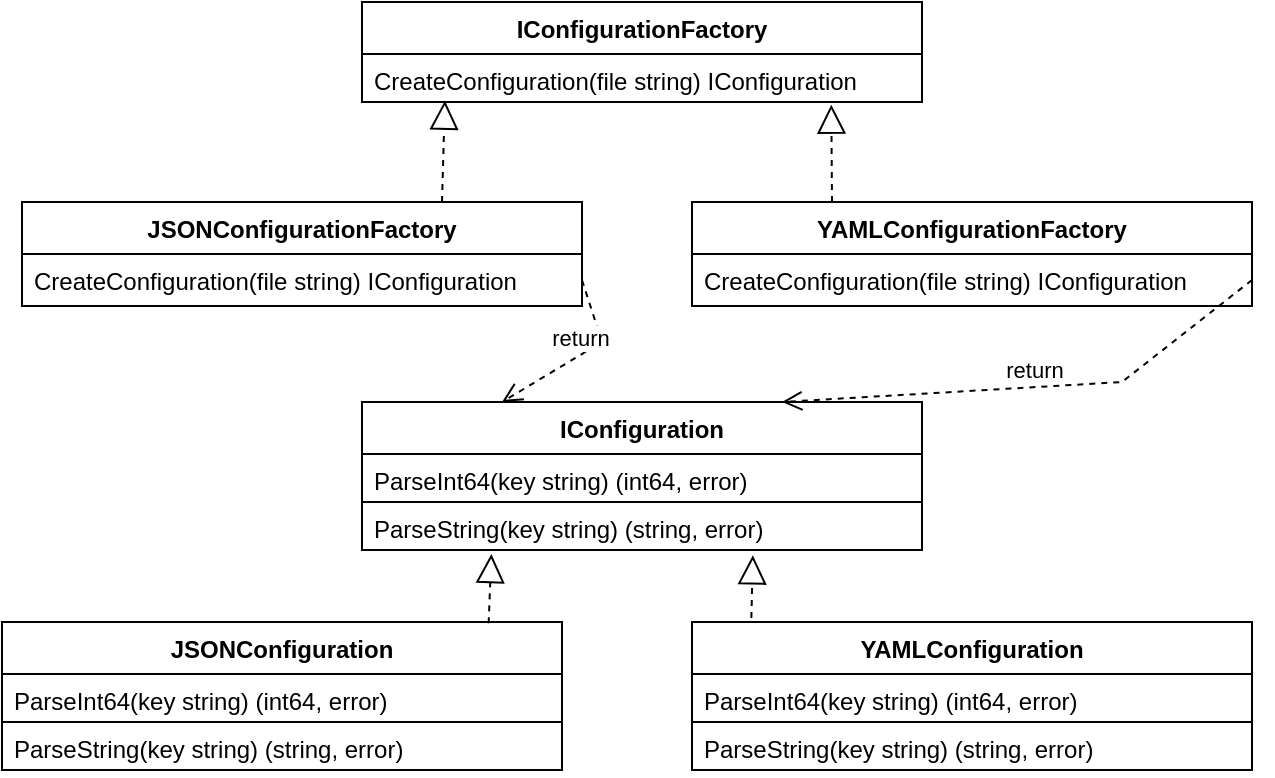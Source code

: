 <mxfile version="15.7.4" type="github">
  <diagram id="J2O5ZEXYM4YvRFc9rXe_" name="Page-1">
    <mxGraphModel dx="1022" dy="446" grid="1" gridSize="10" guides="1" tooltips="1" connect="1" arrows="1" fold="1" page="1" pageScale="1" pageWidth="850" pageHeight="1100" math="0" shadow="0">
      <root>
        <mxCell id="0" />
        <mxCell id="1" parent="0" />
        <mxCell id="z4BTwFoShdWc26169NQZ-2" value="IConfigurationFactory" style="swimlane;fontStyle=1;childLayout=stackLayout;horizontal=1;startSize=26;fillColor=none;horizontalStack=0;resizeParent=1;resizeParentMax=0;resizeLast=0;collapsible=1;marginBottom=0;" vertex="1" parent="1">
          <mxGeometry x="240" y="50" width="280" height="50" as="geometry" />
        </mxCell>
        <mxCell id="z4BTwFoShdWc26169NQZ-3" value="CreateConfiguration(file string) IConfiguration" style="text;strokeColor=none;fillColor=none;align=left;verticalAlign=top;spacingLeft=4;spacingRight=4;overflow=hidden;rotatable=0;points=[[0,0.5],[1,0.5]];portConstraint=eastwest;" vertex="1" parent="z4BTwFoShdWc26169NQZ-2">
          <mxGeometry y="26" width="280" height="24" as="geometry" />
        </mxCell>
        <mxCell id="z4BTwFoShdWc26169NQZ-10" value="JSONConfigurationFactory" style="swimlane;fontStyle=1;childLayout=stackLayout;horizontal=1;startSize=26;fillColor=none;horizontalStack=0;resizeParent=1;resizeParentMax=0;resizeLast=0;collapsible=1;marginBottom=0;" vertex="1" parent="1">
          <mxGeometry x="70" y="150" width="280" height="52" as="geometry" />
        </mxCell>
        <mxCell id="z4BTwFoShdWc26169NQZ-11" value="CreateConfiguration(file string) IConfiguration" style="text;strokeColor=none;fillColor=none;align=left;verticalAlign=top;spacingLeft=4;spacingRight=4;overflow=hidden;rotatable=0;points=[[0,0.5],[1,0.5]];portConstraint=eastwest;" vertex="1" parent="z4BTwFoShdWc26169NQZ-10">
          <mxGeometry y="26" width="280" height="26" as="geometry" />
        </mxCell>
        <mxCell id="z4BTwFoShdWc26169NQZ-14" value="YAMLConfigurationFactory" style="swimlane;fontStyle=1;childLayout=stackLayout;horizontal=1;startSize=26;fillColor=none;horizontalStack=0;resizeParent=1;resizeParentMax=0;resizeLast=0;collapsible=1;marginBottom=0;" vertex="1" parent="1">
          <mxGeometry x="405" y="150" width="280" height="52" as="geometry" />
        </mxCell>
        <mxCell id="z4BTwFoShdWc26169NQZ-15" value="CreateConfiguration(file string) IConfiguration" style="text;strokeColor=none;fillColor=none;align=left;verticalAlign=top;spacingLeft=4;spacingRight=4;overflow=hidden;rotatable=0;points=[[0,0.5],[1,0.5]];portConstraint=eastwest;" vertex="1" parent="z4BTwFoShdWc26169NQZ-14">
          <mxGeometry y="26" width="280" height="26" as="geometry" />
        </mxCell>
        <mxCell id="z4BTwFoShdWc26169NQZ-16" value="" style="endArrow=block;dashed=1;endFill=0;endSize=12;html=1;rounded=0;exitX=0.75;exitY=0;exitDx=0;exitDy=0;entryX=0.148;entryY=0.972;entryDx=0;entryDy=0;entryPerimeter=0;" edge="1" parent="1" source="z4BTwFoShdWc26169NQZ-10" target="z4BTwFoShdWc26169NQZ-3">
          <mxGeometry width="160" relative="1" as="geometry">
            <mxPoint x="300" y="240" as="sourcePoint" />
            <mxPoint x="460" y="240" as="targetPoint" />
          </mxGeometry>
        </mxCell>
        <mxCell id="z4BTwFoShdWc26169NQZ-17" value="" style="endArrow=block;dashed=1;endFill=0;endSize=12;html=1;rounded=0;exitX=0.25;exitY=0;exitDx=0;exitDy=0;entryX=0.838;entryY=1.056;entryDx=0;entryDy=0;entryPerimeter=0;" edge="1" parent="1" source="z4BTwFoShdWc26169NQZ-14" target="z4BTwFoShdWc26169NQZ-3">
          <mxGeometry width="160" relative="1" as="geometry">
            <mxPoint x="290" y="160" as="sourcePoint" />
            <mxPoint x="291.44" y="109.328" as="targetPoint" />
          </mxGeometry>
        </mxCell>
        <mxCell id="z4BTwFoShdWc26169NQZ-18" value="IConfiguration" style="swimlane;fontStyle=1;childLayout=stackLayout;horizontal=1;startSize=26;fillColor=none;horizontalStack=0;resizeParent=1;resizeParentMax=0;resizeLast=0;collapsible=1;marginBottom=0;" vertex="1" parent="1">
          <mxGeometry x="240" y="250" width="280" height="74" as="geometry" />
        </mxCell>
        <mxCell id="z4BTwFoShdWc26169NQZ-19" value="ParseInt64(key string) (int64, error)" style="text;strokeColor=none;fillColor=none;align=left;verticalAlign=top;spacingLeft=4;spacingRight=4;overflow=hidden;rotatable=0;points=[[0,0.5],[1,0.5]];portConstraint=eastwest;" vertex="1" parent="z4BTwFoShdWc26169NQZ-18">
          <mxGeometry y="26" width="280" height="24" as="geometry" />
        </mxCell>
        <mxCell id="z4BTwFoShdWc26169NQZ-20" value="ParseString(key string) (string, error)" style="text;strokeColor=default;fillColor=none;align=left;verticalAlign=top;spacingLeft=4;spacingRight=4;overflow=hidden;rotatable=0;points=[[0,0.5],[1,0.5]];portConstraint=eastwest;" vertex="1" parent="z4BTwFoShdWc26169NQZ-18">
          <mxGeometry y="50" width="280" height="24" as="geometry" />
        </mxCell>
        <mxCell id="z4BTwFoShdWc26169NQZ-21" value="JSONConfiguration" style="swimlane;fontStyle=1;childLayout=stackLayout;horizontal=1;startSize=26;fillColor=none;horizontalStack=0;resizeParent=1;resizeParentMax=0;resizeLast=0;collapsible=1;marginBottom=0;" vertex="1" parent="1">
          <mxGeometry x="60" y="360" width="280" height="74" as="geometry" />
        </mxCell>
        <mxCell id="z4BTwFoShdWc26169NQZ-22" value="ParseInt64(key string) (int64, error)" style="text;strokeColor=none;fillColor=none;align=left;verticalAlign=top;spacingLeft=4;spacingRight=4;overflow=hidden;rotatable=0;points=[[0,0.5],[1,0.5]];portConstraint=eastwest;" vertex="1" parent="z4BTwFoShdWc26169NQZ-21">
          <mxGeometry y="26" width="280" height="24" as="geometry" />
        </mxCell>
        <mxCell id="z4BTwFoShdWc26169NQZ-23" value="ParseString(key string) (string, error)" style="text;strokeColor=default;fillColor=none;align=left;verticalAlign=top;spacingLeft=4;spacingRight=4;overflow=hidden;rotatable=0;points=[[0,0.5],[1,0.5]];portConstraint=eastwest;" vertex="1" parent="z4BTwFoShdWc26169NQZ-21">
          <mxGeometry y="50" width="280" height="24" as="geometry" />
        </mxCell>
        <mxCell id="z4BTwFoShdWc26169NQZ-24" value="YAMLConfiguration" style="swimlane;fontStyle=1;childLayout=stackLayout;horizontal=1;startSize=26;fillColor=none;horizontalStack=0;resizeParent=1;resizeParentMax=0;resizeLast=0;collapsible=1;marginBottom=0;" vertex="1" parent="1">
          <mxGeometry x="405" y="360" width="280" height="74" as="geometry" />
        </mxCell>
        <mxCell id="z4BTwFoShdWc26169NQZ-25" value="ParseInt64(key string) (int64, error)" style="text;strokeColor=none;fillColor=none;align=left;verticalAlign=top;spacingLeft=4;spacingRight=4;overflow=hidden;rotatable=0;points=[[0,0.5],[1,0.5]];portConstraint=eastwest;" vertex="1" parent="z4BTwFoShdWc26169NQZ-24">
          <mxGeometry y="26" width="280" height="24" as="geometry" />
        </mxCell>
        <mxCell id="z4BTwFoShdWc26169NQZ-26" value="ParseString(key string) (string, error)" style="text;strokeColor=default;fillColor=none;align=left;verticalAlign=top;spacingLeft=4;spacingRight=4;overflow=hidden;rotatable=0;points=[[0,0.5],[1,0.5]];portConstraint=eastwest;" vertex="1" parent="z4BTwFoShdWc26169NQZ-24">
          <mxGeometry y="50" width="280" height="24" as="geometry" />
        </mxCell>
        <mxCell id="z4BTwFoShdWc26169NQZ-27" value="" style="endArrow=block;dashed=1;endFill=0;endSize=12;html=1;rounded=0;entryX=0.231;entryY=1.083;entryDx=0;entryDy=0;entryPerimeter=0;exitX=0.869;exitY=0.009;exitDx=0;exitDy=0;exitPerimeter=0;" edge="1" parent="1" source="z4BTwFoShdWc26169NQZ-21" target="z4BTwFoShdWc26169NQZ-20">
          <mxGeometry width="160" relative="1" as="geometry">
            <mxPoint x="350" y="320" as="sourcePoint" />
            <mxPoint x="510" y="320" as="targetPoint" />
          </mxGeometry>
        </mxCell>
        <mxCell id="z4BTwFoShdWc26169NQZ-28" value="" style="endArrow=block;dashed=1;endFill=0;endSize=12;html=1;rounded=0;entryX=0.698;entryY=1.111;entryDx=0;entryDy=0;entryPerimeter=0;exitX=0.106;exitY=-0.027;exitDx=0;exitDy=0;exitPerimeter=0;" edge="1" parent="1" source="z4BTwFoShdWc26169NQZ-24" target="z4BTwFoShdWc26169NQZ-20">
          <mxGeometry width="160" relative="1" as="geometry">
            <mxPoint x="435" y="360" as="sourcePoint" />
            <mxPoint x="314.68" y="335.992" as="targetPoint" />
          </mxGeometry>
        </mxCell>
        <mxCell id="z4BTwFoShdWc26169NQZ-29" value="return" style="html=1;verticalAlign=bottom;endArrow=open;dashed=1;endSize=8;rounded=0;entryX=0.25;entryY=0;entryDx=0;entryDy=0;exitX=1;exitY=0.5;exitDx=0;exitDy=0;" edge="1" parent="1" source="z4BTwFoShdWc26169NQZ-11" target="z4BTwFoShdWc26169NQZ-18">
          <mxGeometry relative="1" as="geometry">
            <mxPoint x="440" y="230" as="sourcePoint" />
            <mxPoint x="360" y="230" as="targetPoint" />
            <Array as="points">
              <mxPoint x="360" y="220" />
            </Array>
          </mxGeometry>
        </mxCell>
        <mxCell id="z4BTwFoShdWc26169NQZ-30" value="return" style="html=1;verticalAlign=bottom;endArrow=open;dashed=1;endSize=8;rounded=0;entryX=0.75;entryY=0;entryDx=0;entryDy=0;exitX=1;exitY=0.5;exitDx=0;exitDy=0;" edge="1" parent="1" source="z4BTwFoShdWc26169NQZ-15" target="z4BTwFoShdWc26169NQZ-18">
          <mxGeometry relative="1" as="geometry">
            <mxPoint x="470" y="220" as="sourcePoint" />
            <mxPoint x="390" y="220" as="targetPoint" />
            <Array as="points">
              <mxPoint x="620" y="240" />
            </Array>
          </mxGeometry>
        </mxCell>
      </root>
    </mxGraphModel>
  </diagram>
</mxfile>
